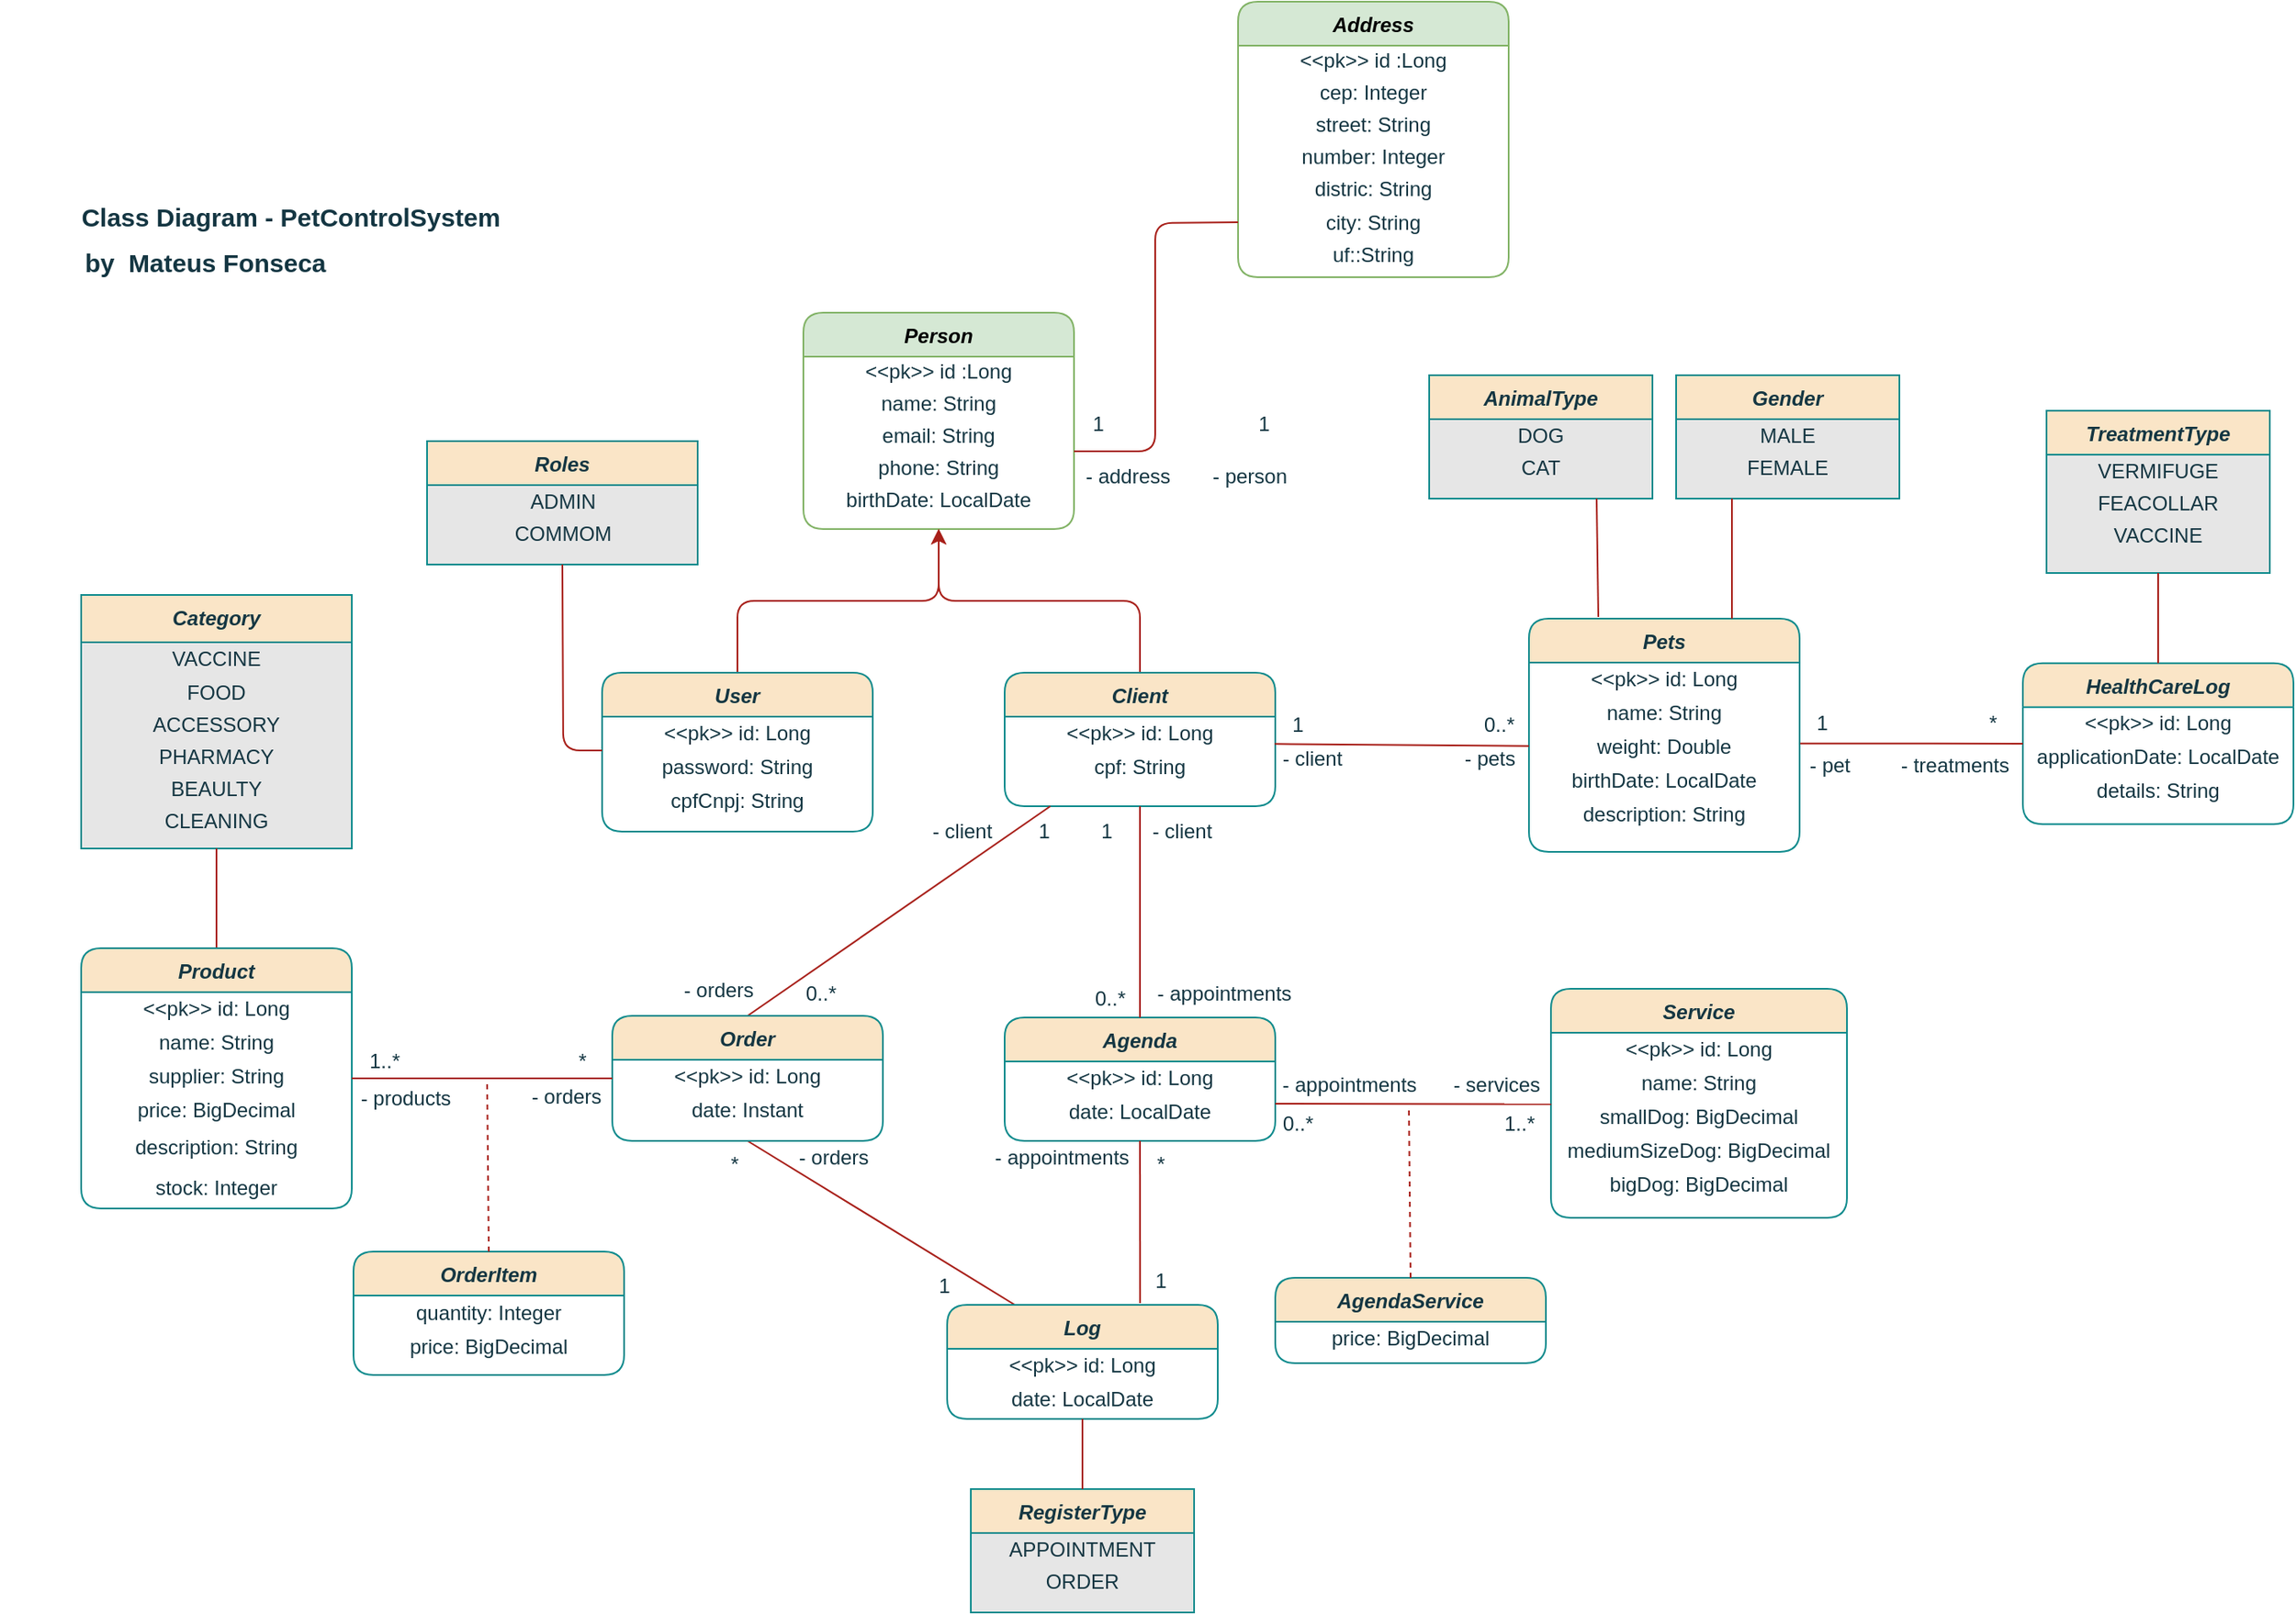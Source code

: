 <mxfile version="24.4.14" type="device">
  <diagram id="C5RBs43oDa-KdzZeNtuy" name="Page-1">
    <mxGraphModel dx="2593" dy="1331" grid="0" gridSize="10" guides="1" tooltips="1" connect="1" arrows="1" fold="1" page="0" pageScale="1" pageWidth="827" pageHeight="1169" background="none" math="0" shadow="0">
      <root>
        <mxCell id="WIyWlLk6GJQsqaUBKTNV-0" />
        <mxCell id="WIyWlLk6GJQsqaUBKTNV-1" parent="WIyWlLk6GJQsqaUBKTNV-0" />
        <mxCell id="X6aHceMRcVpdjTT9wPh7-7" value="Agenda" style="swimlane;fontStyle=3;align=center;verticalAlign=top;childLayout=stackLayout;horizontal=1;startSize=26;horizontalStack=0;resizeParent=1;resizeLast=0;collapsible=1;marginBottom=0;rounded=1;shadow=0;strokeWidth=1;labelBackgroundColor=none;fillColor=#FAE5C7;strokeColor=#0F8B8D;fontColor=#143642;" parent="WIyWlLk6GJQsqaUBKTNV-1" vertex="1">
          <mxGeometry x="101" y="363" width="160" height="73" as="geometry">
            <mxRectangle x="230" y="140" width="160" height="26" as="alternateBounds" />
          </mxGeometry>
        </mxCell>
        <mxCell id="wbWh36v0nCZpc6Vmj600-40" value="&amp;lt;&amp;lt;pk&amp;gt;&amp;gt; id: Long" style="text;html=1;align=center;verticalAlign=middle;whiteSpace=wrap;rounded=1;labelBackgroundColor=none;fontColor=#143642;" parent="X6aHceMRcVpdjTT9wPh7-7" vertex="1">
          <mxGeometry y="26" width="160" height="20" as="geometry" />
        </mxCell>
        <mxCell id="wbWh36v0nCZpc6Vmj600-41" value="date: LocalDate" style="text;html=1;align=center;verticalAlign=middle;whiteSpace=wrap;rounded=1;labelBackgroundColor=none;fontColor=#143642;" parent="X6aHceMRcVpdjTT9wPh7-7" vertex="1">
          <mxGeometry y="46" width="160" height="20" as="geometry" />
        </mxCell>
        <mxCell id="X6aHceMRcVpdjTT9wPh7-13" value="Pets" style="swimlane;fontStyle=3;align=center;verticalAlign=top;childLayout=stackLayout;horizontal=1;startSize=26;horizontalStack=0;resizeParent=1;resizeLast=0;collapsible=1;marginBottom=0;rounded=1;shadow=0;strokeWidth=1;labelBackgroundColor=none;fillColor=#FAE5C7;strokeColor=#0F8B8D;fontColor=#143642;" parent="WIyWlLk6GJQsqaUBKTNV-1" vertex="1">
          <mxGeometry x="411" y="127" width="160" height="138" as="geometry">
            <mxRectangle x="230" y="140" width="160" height="26" as="alternateBounds" />
          </mxGeometry>
        </mxCell>
        <mxCell id="wbWh36v0nCZpc6Vmj600-48" value="&amp;lt;&amp;lt;pk&amp;gt;&amp;gt; id: Long" style="text;html=1;align=center;verticalAlign=middle;whiteSpace=wrap;rounded=1;labelBackgroundColor=none;fontColor=#143642;" parent="X6aHceMRcVpdjTT9wPh7-13" vertex="1">
          <mxGeometry y="26" width="160" height="20" as="geometry" />
        </mxCell>
        <mxCell id="wbWh36v0nCZpc6Vmj600-55" value="name: String" style="text;html=1;align=center;verticalAlign=middle;whiteSpace=wrap;rounded=1;labelBackgroundColor=none;fontColor=#143642;" parent="X6aHceMRcVpdjTT9wPh7-13" vertex="1">
          <mxGeometry y="46" width="160" height="20" as="geometry" />
        </mxCell>
        <mxCell id="wbWh36v0nCZpc6Vmj600-56" value="weight: Double" style="text;html=1;align=center;verticalAlign=middle;whiteSpace=wrap;rounded=1;labelBackgroundColor=none;fontColor=#143642;" parent="X6aHceMRcVpdjTT9wPh7-13" vertex="1">
          <mxGeometry y="66" width="160" height="20" as="geometry" />
        </mxCell>
        <mxCell id="wbWh36v0nCZpc6Vmj600-57" value="birthDate: LocalDate" style="text;html=1;align=center;verticalAlign=middle;whiteSpace=wrap;rounded=1;labelBackgroundColor=none;fontColor=#143642;" parent="X6aHceMRcVpdjTT9wPh7-13" vertex="1">
          <mxGeometry y="86" width="160" height="20" as="geometry" />
        </mxCell>
        <mxCell id="wbWh36v0nCZpc6Vmj600-63" value="description: String" style="text;html=1;align=center;verticalAlign=middle;whiteSpace=wrap;rounded=1;labelBackgroundColor=none;fontColor=#143642;" parent="X6aHceMRcVpdjTT9wPh7-13" vertex="1">
          <mxGeometry y="106" width="160" height="20" as="geometry" />
        </mxCell>
        <mxCell id="zkfFHV4jXpPFQw0GAbJ--0" value="Person" style="swimlane;fontStyle=3;align=center;verticalAlign=top;childLayout=stackLayout;horizontal=1;startSize=26;horizontalStack=0;resizeParent=1;resizeLast=0;collapsible=1;marginBottom=0;rounded=1;shadow=0;strokeWidth=1;labelBackgroundColor=none;fillColor=#d5e8d4;strokeColor=#82b366;" parent="WIyWlLk6GJQsqaUBKTNV-1" vertex="1">
          <mxGeometry x="-18" y="-54" width="160" height="128" as="geometry">
            <mxRectangle x="230" y="140" width="160" height="26" as="alternateBounds" />
          </mxGeometry>
        </mxCell>
        <mxCell id="wbWh36v0nCZpc6Vmj600-1" value="&amp;lt;&amp;lt;pk&amp;gt;&amp;gt; id :Long" style="text;html=1;align=center;verticalAlign=middle;whiteSpace=wrap;rounded=1;labelBackgroundColor=none;fontColor=#143642;" parent="zkfFHV4jXpPFQw0GAbJ--0" vertex="1">
          <mxGeometry y="26" width="160" height="18" as="geometry" />
        </mxCell>
        <mxCell id="wbWh36v0nCZpc6Vmj600-3" value="name: String" style="text;html=1;align=center;verticalAlign=middle;whiteSpace=wrap;rounded=1;labelBackgroundColor=none;fontColor=#143642;" parent="zkfFHV4jXpPFQw0GAbJ--0" vertex="1">
          <mxGeometry y="44" width="160" height="20" as="geometry" />
        </mxCell>
        <mxCell id="wbWh36v0nCZpc6Vmj600-4" value="email: String" style="text;html=1;align=center;verticalAlign=middle;whiteSpace=wrap;rounded=1;labelBackgroundColor=none;fontColor=#143642;" parent="zkfFHV4jXpPFQw0GAbJ--0" vertex="1">
          <mxGeometry y="64" width="160" height="18" as="geometry" />
        </mxCell>
        <mxCell id="wbWh36v0nCZpc6Vmj600-6" value="phone: String" style="text;html=1;align=center;verticalAlign=middle;whiteSpace=wrap;rounded=1;labelBackgroundColor=none;fontColor=#143642;" parent="zkfFHV4jXpPFQw0GAbJ--0" vertex="1">
          <mxGeometry y="82" width="160" height="19" as="geometry" />
        </mxCell>
        <mxCell id="wbWh36v0nCZpc6Vmj600-14" value="birthDate: LocalDate" style="text;html=1;align=center;verticalAlign=middle;whiteSpace=wrap;rounded=1;labelBackgroundColor=none;fontColor=#143642;" parent="zkfFHV4jXpPFQw0GAbJ--0" vertex="1">
          <mxGeometry y="101" width="160" height="20" as="geometry" />
        </mxCell>
        <mxCell id="X6aHceMRcVpdjTT9wPh7-154" style="edgeStyle=orthogonalEdgeStyle;rounded=1;orthogonalLoop=1;jettySize=auto;html=1;entryX=0.5;entryY=1;entryDx=0;entryDy=0;labelBackgroundColor=none;fontColor=default;strokeColor=#A8201A;" parent="WIyWlLk6GJQsqaUBKTNV-1" source="X6aHceMRcVpdjTT9wPh7-1" target="zkfFHV4jXpPFQw0GAbJ--0" edge="1">
          <mxGeometry relative="1" as="geometry" />
        </mxCell>
        <mxCell id="X6aHceMRcVpdjTT9wPh7-1" value="User" style="swimlane;fontStyle=3;align=center;verticalAlign=top;childLayout=stackLayout;horizontal=1;startSize=26;horizontalStack=0;resizeParent=1;resizeLast=0;collapsible=1;marginBottom=0;rounded=1;shadow=0;strokeWidth=1;labelBackgroundColor=none;fillColor=#FAE5C7;strokeColor=#0F8B8D;fontColor=#143642;" parent="WIyWlLk6GJQsqaUBKTNV-1" vertex="1">
          <mxGeometry x="-137" y="159" width="160" height="94" as="geometry">
            <mxRectangle x="230" y="140" width="160" height="26" as="alternateBounds" />
          </mxGeometry>
        </mxCell>
        <mxCell id="wbWh36v0nCZpc6Vmj600-16" value="&amp;lt;&amp;lt;pk&amp;gt;&amp;gt; id: Long" style="text;html=1;align=center;verticalAlign=middle;whiteSpace=wrap;rounded=1;labelBackgroundColor=none;fontColor=#143642;" parent="X6aHceMRcVpdjTT9wPh7-1" vertex="1">
          <mxGeometry y="26" width="160" height="20" as="geometry" />
        </mxCell>
        <mxCell id="wbWh36v0nCZpc6Vmj600-20" value="password: String" style="text;html=1;align=center;verticalAlign=middle;whiteSpace=wrap;rounded=1;labelBackgroundColor=none;fontColor=#143642;" parent="X6aHceMRcVpdjTT9wPh7-1" vertex="1">
          <mxGeometry y="46" width="160" height="20" as="geometry" />
        </mxCell>
        <mxCell id="wbWh36v0nCZpc6Vmj600-22" value="cpfCnpj: String" style="text;html=1;align=center;verticalAlign=middle;whiteSpace=wrap;rounded=1;labelBackgroundColor=none;fontColor=#143642;" parent="X6aHceMRcVpdjTT9wPh7-1" vertex="1">
          <mxGeometry y="66" width="160" height="20" as="geometry" />
        </mxCell>
        <mxCell id="X6aHceMRcVpdjTT9wPh7-153" style="edgeStyle=orthogonalEdgeStyle;rounded=1;orthogonalLoop=1;jettySize=auto;html=1;entryX=0.5;entryY=1;entryDx=0;entryDy=0;labelBackgroundColor=none;fontColor=default;strokeColor=#A8201A;" parent="WIyWlLk6GJQsqaUBKTNV-1" source="X6aHceMRcVpdjTT9wPh7-3" target="zkfFHV4jXpPFQw0GAbJ--0" edge="1">
          <mxGeometry relative="1" as="geometry" />
        </mxCell>
        <mxCell id="X6aHceMRcVpdjTT9wPh7-3" value="Client" style="swimlane;fontStyle=3;align=center;verticalAlign=top;childLayout=stackLayout;horizontal=1;startSize=26;horizontalStack=0;resizeParent=1;resizeLast=0;collapsible=1;marginBottom=0;rounded=1;shadow=0;strokeWidth=1;labelBackgroundColor=none;fillColor=#FAE5C7;strokeColor=#0F8B8D;fontColor=#143642;" parent="WIyWlLk6GJQsqaUBKTNV-1" vertex="1">
          <mxGeometry x="101" y="159" width="160" height="79" as="geometry">
            <mxRectangle x="230" y="140" width="160" height="26" as="alternateBounds" />
          </mxGeometry>
        </mxCell>
        <mxCell id="wbWh36v0nCZpc6Vmj600-21" value="&amp;lt;&amp;lt;pk&amp;gt;&amp;gt; id: Long" style="text;html=1;align=center;verticalAlign=middle;whiteSpace=wrap;rounded=1;labelBackgroundColor=none;fontColor=#143642;" parent="X6aHceMRcVpdjTT9wPh7-3" vertex="1">
          <mxGeometry y="26" width="160" height="20" as="geometry" />
        </mxCell>
        <mxCell id="wbWh36v0nCZpc6Vmj600-23" value="cpf: String" style="text;html=1;align=center;verticalAlign=middle;whiteSpace=wrap;rounded=1;labelBackgroundColor=none;fontColor=#143642;" parent="X6aHceMRcVpdjTT9wPh7-3" vertex="1">
          <mxGeometry y="46" width="160" height="20" as="geometry" />
        </mxCell>
        <mxCell id="X6aHceMRcVpdjTT9wPh7-26" value="Service" style="swimlane;fontStyle=3;align=center;verticalAlign=top;childLayout=stackLayout;horizontal=1;startSize=26;horizontalStack=0;resizeParent=1;resizeLast=0;collapsible=1;marginBottom=0;rounded=1;shadow=0;strokeWidth=1;labelBackgroundColor=none;fillColor=#FAE5C7;strokeColor=#0F8B8D;fontColor=#143642;" parent="WIyWlLk6GJQsqaUBKTNV-1" vertex="1">
          <mxGeometry x="424" y="346" width="175" height="135.5" as="geometry">
            <mxRectangle x="230" y="140" width="160" height="26" as="alternateBounds" />
          </mxGeometry>
        </mxCell>
        <mxCell id="wbWh36v0nCZpc6Vmj600-42" value="&amp;lt;&amp;lt;pk&amp;gt;&amp;gt; id: Long" style="text;html=1;align=center;verticalAlign=middle;whiteSpace=wrap;rounded=1;labelBackgroundColor=none;fontColor=#143642;" parent="X6aHceMRcVpdjTT9wPh7-26" vertex="1">
          <mxGeometry y="26" width="175" height="20" as="geometry" />
        </mxCell>
        <mxCell id="wbWh36v0nCZpc6Vmj600-43" value="name: String" style="text;html=1;align=center;verticalAlign=middle;whiteSpace=wrap;rounded=1;labelBackgroundColor=none;fontColor=#143642;" parent="X6aHceMRcVpdjTT9wPh7-26" vertex="1">
          <mxGeometry y="46" width="175" height="20" as="geometry" />
        </mxCell>
        <mxCell id="wbWh36v0nCZpc6Vmj600-44" value="smallDog: BigDecimal" style="text;html=1;align=center;verticalAlign=middle;whiteSpace=wrap;rounded=1;labelBackgroundColor=none;fontColor=#143642;" parent="X6aHceMRcVpdjTT9wPh7-26" vertex="1">
          <mxGeometry y="66" width="175" height="20" as="geometry" />
        </mxCell>
        <mxCell id="wbWh36v0nCZpc6Vmj600-45" value="mediumSizeDog: BigDecimal" style="text;html=1;align=center;verticalAlign=middle;whiteSpace=wrap;rounded=1;labelBackgroundColor=none;fontColor=#143642;" parent="X6aHceMRcVpdjTT9wPh7-26" vertex="1">
          <mxGeometry y="86" width="175" height="20" as="geometry" />
        </mxCell>
        <mxCell id="wbWh36v0nCZpc6Vmj600-46" value="bigDog: BigDecimal" style="text;html=1;align=center;verticalAlign=middle;whiteSpace=wrap;rounded=1;labelBackgroundColor=none;fontColor=#143642;" parent="X6aHceMRcVpdjTT9wPh7-26" vertex="1">
          <mxGeometry y="106" width="175" height="20" as="geometry" />
        </mxCell>
        <mxCell id="X6aHceMRcVpdjTT9wPh7-28" value="" style="endArrow=none;html=1;rounded=1;exitX=1;exitY=0.25;exitDx=0;exitDy=0;labelBackgroundColor=none;fontColor=default;strokeColor=#A8201A;entryX=0.001;entryY=0.112;entryDx=0;entryDy=0;entryPerimeter=0;" parent="WIyWlLk6GJQsqaUBKTNV-1" source="wbWh36v0nCZpc6Vmj600-41" target="wbWh36v0nCZpc6Vmj600-44" edge="1">
          <mxGeometry width="50" height="50" relative="1" as="geometry">
            <mxPoint x="282" y="466" as="sourcePoint" />
            <mxPoint x="431" y="426" as="targetPoint" />
          </mxGeometry>
        </mxCell>
        <mxCell id="X6aHceMRcVpdjTT9wPh7-44" value="" style="endArrow=none;html=1;rounded=1;entryX=0.5;entryY=1;entryDx=0;entryDy=0;exitX=0.25;exitY=0;exitDx=0;exitDy=0;labelBackgroundColor=none;fontColor=default;strokeColor=#A8201A;" parent="WIyWlLk6GJQsqaUBKTNV-1" source="WaDthbBKja6x3SG7VzEH-55" target="X6aHceMRcVpdjTT9wPh7-32" edge="1">
          <mxGeometry width="50" height="50" relative="1" as="geometry">
            <mxPoint x="54" y="522.5" as="sourcePoint" />
            <mxPoint x="307" y="497.98" as="targetPoint" />
          </mxGeometry>
        </mxCell>
        <mxCell id="X6aHceMRcVpdjTT9wPh7-47" value="" style="endArrow=none;html=1;rounded=1;entryX=0.5;entryY=0;entryDx=0;entryDy=0;labelBackgroundColor=none;fontColor=default;strokeColor=#A8201A;" parent="WIyWlLk6GJQsqaUBKTNV-1" target="X6aHceMRcVpdjTT9wPh7-32" edge="1">
          <mxGeometry width="50" height="50" relative="1" as="geometry">
            <mxPoint x="128" y="238" as="sourcePoint" />
            <mxPoint x="-32" y="349" as="targetPoint" />
          </mxGeometry>
        </mxCell>
        <mxCell id="X6aHceMRcVpdjTT9wPh7-59" value="Category" style="swimlane;fontStyle=3;align=center;verticalAlign=top;childLayout=stackLayout;horizontal=1;startSize=28;horizontalStack=0;resizeParent=1;resizeLast=0;collapsible=1;marginBottom=0;rounded=0;shadow=0;strokeWidth=1;swimlaneFillColor=#E6E6E6;labelBackgroundColor=none;fillColor=#FAE5C7;strokeColor=#0F8B8D;fontColor=#143642;" parent="WIyWlLk6GJQsqaUBKTNV-1" vertex="1">
          <mxGeometry x="-445" y="113" width="160" height="150" as="geometry">
            <mxRectangle x="-402" y="118" width="160" height="26" as="alternateBounds" />
          </mxGeometry>
        </mxCell>
        <mxCell id="X6aHceMRcVpdjTT9wPh7-65" value="VACCINE" style="text;html=1;align=center;verticalAlign=middle;whiteSpace=wrap;rounded=1;labelBackgroundColor=none;fontColor=#143642;" parent="X6aHceMRcVpdjTT9wPh7-59" vertex="1">
          <mxGeometry y="28" width="160" height="20" as="geometry" />
        </mxCell>
        <mxCell id="X6aHceMRcVpdjTT9wPh7-66" value="FOOD" style="text;html=1;align=center;verticalAlign=middle;whiteSpace=wrap;rounded=1;labelBackgroundColor=none;fontColor=#143642;" parent="X6aHceMRcVpdjTT9wPh7-59" vertex="1">
          <mxGeometry y="48" width="160" height="19" as="geometry" />
        </mxCell>
        <mxCell id="X6aHceMRcVpdjTT9wPh7-67" value="ACCESSORY" style="text;html=1;align=center;verticalAlign=middle;whiteSpace=wrap;rounded=1;labelBackgroundColor=none;fontColor=#143642;" parent="X6aHceMRcVpdjTT9wPh7-59" vertex="1">
          <mxGeometry y="67" width="160" height="19" as="geometry" />
        </mxCell>
        <mxCell id="X6aHceMRcVpdjTT9wPh7-68" value="PHARMACY" style="text;html=1;align=center;verticalAlign=middle;whiteSpace=wrap;rounded=1;labelBackgroundColor=none;fontColor=#143642;" parent="X6aHceMRcVpdjTT9wPh7-59" vertex="1">
          <mxGeometry y="86" width="160" height="19" as="geometry" />
        </mxCell>
        <mxCell id="X6aHceMRcVpdjTT9wPh7-70" value="BEAULTY" style="text;html=1;align=center;verticalAlign=middle;whiteSpace=wrap;rounded=1;labelBackgroundColor=none;fontColor=#143642;" parent="X6aHceMRcVpdjTT9wPh7-59" vertex="1">
          <mxGeometry y="105" width="160" height="19" as="geometry" />
        </mxCell>
        <mxCell id="X6aHceMRcVpdjTT9wPh7-71" value="CLEANING" style="text;html=1;align=center;verticalAlign=middle;whiteSpace=wrap;rounded=1;labelBackgroundColor=none;fontColor=#143642;" parent="X6aHceMRcVpdjTT9wPh7-59" vertex="1">
          <mxGeometry y="124" width="160" height="19" as="geometry" />
        </mxCell>
        <mxCell id="X6aHceMRcVpdjTT9wPh7-73" value="" style="endArrow=none;html=1;rounded=1;entryX=0.5;entryY=0;entryDx=0;entryDy=0;exitX=0.5;exitY=1;exitDx=0;exitDy=0;labelBackgroundColor=none;fontColor=default;strokeColor=#A8201A;" parent="WIyWlLk6GJQsqaUBKTNV-1" source="X6aHceMRcVpdjTT9wPh7-59" target="X6aHceMRcVpdjTT9wPh7-30" edge="1">
          <mxGeometry width="50" height="50" relative="1" as="geometry">
            <mxPoint x="186" y="237" as="sourcePoint" />
            <mxPoint x="2" y="345" as="targetPoint" />
          </mxGeometry>
        </mxCell>
        <mxCell id="X6aHceMRcVpdjTT9wPh7-30" value="Product" style="swimlane;fontStyle=3;align=center;verticalAlign=top;childLayout=stackLayout;horizontal=1;startSize=26;horizontalStack=0;resizeParent=1;resizeLast=0;collapsible=1;marginBottom=0;rounded=1;shadow=0;strokeWidth=1;labelBackgroundColor=none;fillColor=#FAE5C7;strokeColor=#0F8B8D;fontColor=#143642;" parent="WIyWlLk6GJQsqaUBKTNV-1" vertex="1">
          <mxGeometry x="-445" y="322" width="160" height="154" as="geometry">
            <mxRectangle x="230" y="140" width="160" height="26" as="alternateBounds" />
          </mxGeometry>
        </mxCell>
        <mxCell id="wbWh36v0nCZpc6Vmj600-24" value="&amp;lt;&amp;lt;pk&amp;gt;&amp;gt; id: Long" style="text;html=1;align=center;verticalAlign=middle;whiteSpace=wrap;rounded=1;labelBackgroundColor=none;fontColor=#143642;" parent="X6aHceMRcVpdjTT9wPh7-30" vertex="1">
          <mxGeometry y="26" width="160" height="20" as="geometry" />
        </mxCell>
        <mxCell id="wbWh36v0nCZpc6Vmj600-25" value="&lt;div align=&quot;center&quot;&gt;name: String&lt;br&gt;&lt;/div&gt;" style="text;html=1;align=center;verticalAlign=middle;whiteSpace=wrap;rounded=1;labelBackgroundColor=none;fontColor=#143642;" parent="X6aHceMRcVpdjTT9wPh7-30" vertex="1">
          <mxGeometry y="46" width="160" height="20" as="geometry" />
        </mxCell>
        <mxCell id="wbWh36v0nCZpc6Vmj600-30" value="supplier: String" style="text;html=1;align=center;verticalAlign=middle;whiteSpace=wrap;rounded=1;labelBackgroundColor=none;fontColor=#143642;" parent="X6aHceMRcVpdjTT9wPh7-30" vertex="1">
          <mxGeometry y="66" width="160" height="20" as="geometry" />
        </mxCell>
        <mxCell id="wbWh36v0nCZpc6Vmj600-32" value="price: BigDecimal" style="text;html=1;align=center;verticalAlign=middle;whiteSpace=wrap;rounded=1;labelBackgroundColor=none;fontColor=#143642;" parent="X6aHceMRcVpdjTT9wPh7-30" vertex="1">
          <mxGeometry y="86" width="160" height="20" as="geometry" />
        </mxCell>
        <mxCell id="wbWh36v0nCZpc6Vmj600-33" value="description: String" style="text;html=1;align=center;verticalAlign=middle;whiteSpace=wrap;rounded=1;labelBackgroundColor=none;fontColor=#143642;" parent="X6aHceMRcVpdjTT9wPh7-30" vertex="1">
          <mxGeometry y="106" width="160" height="24" as="geometry" />
        </mxCell>
        <mxCell id="wbWh36v0nCZpc6Vmj600-64" value="stock: Integer" style="text;html=1;align=center;verticalAlign=middle;whiteSpace=wrap;rounded=1;labelBackgroundColor=none;fontColor=#143642;" parent="X6aHceMRcVpdjTT9wPh7-30" vertex="1">
          <mxGeometry y="130" width="160" height="24" as="geometry" />
        </mxCell>
        <mxCell id="X6aHceMRcVpdjTT9wPh7-32" value="Order" style="swimlane;fontStyle=3;align=center;verticalAlign=top;childLayout=stackLayout;horizontal=1;startSize=26;horizontalStack=0;resizeParent=1;resizeLast=0;collapsible=1;marginBottom=0;rounded=1;shadow=0;strokeWidth=1;labelBackgroundColor=none;fillColor=#FAE5C7;strokeColor=#0F8B8D;fontColor=#143642;" parent="WIyWlLk6GJQsqaUBKTNV-1" vertex="1">
          <mxGeometry x="-131" y="362" width="160" height="74" as="geometry">
            <mxRectangle x="230" y="140" width="160" height="26" as="alternateBounds" />
          </mxGeometry>
        </mxCell>
        <mxCell id="wbWh36v0nCZpc6Vmj600-36" value="&amp;lt;&amp;lt;pk&amp;gt;&amp;gt; id: Long" style="text;html=1;align=center;verticalAlign=middle;whiteSpace=wrap;rounded=1;labelBackgroundColor=none;fontColor=#143642;" parent="X6aHceMRcVpdjTT9wPh7-32" vertex="1">
          <mxGeometry y="26" width="160" height="20" as="geometry" />
        </mxCell>
        <mxCell id="wbWh36v0nCZpc6Vmj600-39" value="date: Instant" style="text;html=1;align=center;verticalAlign=middle;whiteSpace=wrap;rounded=1;labelBackgroundColor=none;fontColor=#143642;" parent="X6aHceMRcVpdjTT9wPh7-32" vertex="1">
          <mxGeometry y="46" width="160" height="20" as="geometry" />
        </mxCell>
        <mxCell id="X6aHceMRcVpdjTT9wPh7-34" value="OrderItem" style="swimlane;fontStyle=3;align=center;verticalAlign=top;childLayout=stackLayout;horizontal=1;startSize=26;horizontalStack=0;resizeParent=1;resizeLast=0;collapsible=1;marginBottom=0;rounded=1;shadow=0;strokeWidth=1;labelBackgroundColor=none;fillColor=#FAE5C7;strokeColor=#0F8B8D;fontColor=#143642;" parent="WIyWlLk6GJQsqaUBKTNV-1" vertex="1">
          <mxGeometry x="-284" y="501.5" width="160" height="73" as="geometry">
            <mxRectangle x="230" y="140" width="160" height="26" as="alternateBounds" />
          </mxGeometry>
        </mxCell>
        <mxCell id="wbWh36v0nCZpc6Vmj600-37" value="quantity: Integer" style="text;html=1;align=center;verticalAlign=middle;whiteSpace=wrap;rounded=1;labelBackgroundColor=none;fontColor=#143642;" parent="X6aHceMRcVpdjTT9wPh7-34" vertex="1">
          <mxGeometry y="26" width="160" height="20" as="geometry" />
        </mxCell>
        <mxCell id="wbWh36v0nCZpc6Vmj600-38" value="price: BigDecimal" style="text;html=1;align=center;verticalAlign=middle;whiteSpace=wrap;rounded=1;labelBackgroundColor=none;fontColor=#143642;" parent="X6aHceMRcVpdjTT9wPh7-34" vertex="1">
          <mxGeometry y="46" width="160" height="20" as="geometry" />
        </mxCell>
        <mxCell id="X6aHceMRcVpdjTT9wPh7-36" value="" style="endArrow=none;html=1;rounded=1;entryX=0;entryY=0.5;entryDx=0;entryDy=0;exitX=1;exitY=0.5;exitDx=0;exitDy=0;labelBackgroundColor=none;fontColor=default;strokeColor=#A8201A;" parent="WIyWlLk6GJQsqaUBKTNV-1" source="X6aHceMRcVpdjTT9wPh7-30" target="X6aHceMRcVpdjTT9wPh7-32" edge="1">
          <mxGeometry width="50" height="50" relative="1" as="geometry">
            <mxPoint x="-607" y="382" as="sourcePoint" />
            <mxPoint x="-607" y="448" as="targetPoint" />
          </mxGeometry>
        </mxCell>
        <mxCell id="X6aHceMRcVpdjTT9wPh7-37" value="" style="endArrow=none;dashed=1;html=1;rounded=1;exitX=0.5;exitY=0;exitDx=0;exitDy=0;labelBackgroundColor=none;fontColor=default;strokeColor=#A8201A;" parent="WIyWlLk6GJQsqaUBKTNV-1" source="X6aHceMRcVpdjTT9wPh7-34" edge="1">
          <mxGeometry width="50" height="50" relative="1" as="geometry">
            <mxPoint x="-205.758" y="482" as="sourcePoint" />
            <mxPoint x="-205" y="399" as="targetPoint" />
          </mxGeometry>
        </mxCell>
        <mxCell id="X6aHceMRcVpdjTT9wPh7-125" value="Roles" style="swimlane;fontStyle=3;align=center;verticalAlign=top;childLayout=stackLayout;horizontal=1;startSize=26;horizontalStack=0;resizeParent=1;resizeLast=0;collapsible=1;marginBottom=0;rounded=0;shadow=0;strokeWidth=1;swimlaneFillColor=#E6E6E6;labelBackgroundColor=none;fillColor=#FAE5C7;strokeColor=#0F8B8D;fontColor=#143642;" parent="WIyWlLk6GJQsqaUBKTNV-1" vertex="1">
          <mxGeometry x="-240.5" y="22" width="160" height="73" as="geometry">
            <mxRectangle x="230" y="140" width="160" height="26" as="alternateBounds" />
          </mxGeometry>
        </mxCell>
        <mxCell id="X6aHceMRcVpdjTT9wPh7-101" value="ADMIN" style="text;html=1;align=center;verticalAlign=middle;whiteSpace=wrap;rounded=1;labelBackgroundColor=none;fontColor=#143642;" parent="X6aHceMRcVpdjTT9wPh7-125" vertex="1">
          <mxGeometry y="26" width="160" height="19" as="geometry" />
        </mxCell>
        <mxCell id="X6aHceMRcVpdjTT9wPh7-132" value="COMMOM" style="text;html=1;align=center;verticalAlign=middle;whiteSpace=wrap;rounded=1;labelBackgroundColor=none;fontColor=#143642;" parent="X6aHceMRcVpdjTT9wPh7-125" vertex="1">
          <mxGeometry y="45" width="160" height="19" as="geometry" />
        </mxCell>
        <mxCell id="X6aHceMRcVpdjTT9wPh7-133" value="" style="endArrow=none;html=1;rounded=1;exitX=0;exitY=0;exitDx=0;exitDy=0;entryX=0.5;entryY=1;entryDx=0;entryDy=0;labelBackgroundColor=none;fontColor=default;strokeColor=#A8201A;" parent="WIyWlLk6GJQsqaUBKTNV-1" target="X6aHceMRcVpdjTT9wPh7-125" edge="1" source="wbWh36v0nCZpc6Vmj600-20">
          <mxGeometry width="50" height="50" relative="1" as="geometry">
            <mxPoint x="-108.4" y="159.752" as="sourcePoint" />
            <mxPoint x="-117" y="116" as="targetPoint" />
            <Array as="points">
              <mxPoint x="-160" y="205" />
            </Array>
          </mxGeometry>
        </mxCell>
        <mxCell id="X6aHceMRcVpdjTT9wPh7-144" value="" style="endArrow=none;html=1;rounded=1;labelBackgroundColor=none;fontColor=default;strokeColor=#A8201A;entryX=0.998;entryY=0.807;entryDx=0;entryDy=0;entryPerimeter=0;" parent="WIyWlLk6GJQsqaUBKTNV-1" source="wbWh36v0nCZpc6Vmj600-56" target="wbWh36v0nCZpc6Vmj600-21" edge="1">
          <mxGeometry width="50" height="50" relative="1" as="geometry">
            <mxPoint x="343" y="218" as="sourcePoint" />
            <mxPoint x="-52" y="64" as="targetPoint" />
          </mxGeometry>
        </mxCell>
        <mxCell id="wbWh36v0nCZpc6Vmj600-50" value="AnimalType" style="swimlane;fontStyle=3;align=center;verticalAlign=top;childLayout=stackLayout;horizontal=1;startSize=26;horizontalStack=0;resizeParent=1;resizeLast=0;collapsible=1;marginBottom=0;rounded=0;shadow=0;strokeWidth=1;swimlaneFillColor=#E6E6E6;labelBackgroundColor=none;fillColor=#FAE5C7;strokeColor=#0F8B8D;fontColor=#143642;" parent="WIyWlLk6GJQsqaUBKTNV-1" vertex="1">
          <mxGeometry x="352" y="-17" width="132" height="73" as="geometry">
            <mxRectangle x="230" y="140" width="160" height="26" as="alternateBounds" />
          </mxGeometry>
        </mxCell>
        <mxCell id="wbWh36v0nCZpc6Vmj600-51" value="DOG" style="text;html=1;align=center;verticalAlign=middle;whiteSpace=wrap;rounded=1;labelBackgroundColor=none;fontColor=#143642;" parent="wbWh36v0nCZpc6Vmj600-50" vertex="1">
          <mxGeometry y="26" width="132" height="19" as="geometry" />
        </mxCell>
        <mxCell id="wbWh36v0nCZpc6Vmj600-52" value="CAT" style="text;html=1;align=center;verticalAlign=middle;whiteSpace=wrap;rounded=1;labelBackgroundColor=none;fontColor=#143642;" parent="wbWh36v0nCZpc6Vmj600-50" vertex="1">
          <mxGeometry y="45" width="132" height="19" as="geometry" />
        </mxCell>
        <mxCell id="wbWh36v0nCZpc6Vmj600-54" value="" style="endArrow=none;html=1;rounded=1;labelBackgroundColor=none;fontColor=default;strokeColor=#A8201A;exitX=0.75;exitY=1;exitDx=0;exitDy=0;" parent="WIyWlLk6GJQsqaUBKTNV-1" source="wbWh36v0nCZpc6Vmj600-50" edge="1">
          <mxGeometry width="50" height="50" relative="1" as="geometry">
            <mxPoint x="409" y="20" as="sourcePoint" />
            <mxPoint x="452" y="126" as="targetPoint" />
          </mxGeometry>
        </mxCell>
        <mxCell id="wbWh36v0nCZpc6Vmj600-58" value="Gender" style="swimlane;fontStyle=3;align=center;verticalAlign=top;childLayout=stackLayout;horizontal=1;startSize=26;horizontalStack=0;resizeParent=1;resizeLast=0;collapsible=1;marginBottom=0;rounded=0;shadow=0;strokeWidth=1;swimlaneFillColor=#E6E6E6;labelBackgroundColor=none;fillColor=#FAE5C7;strokeColor=#0F8B8D;fontColor=#143642;" parent="WIyWlLk6GJQsqaUBKTNV-1" vertex="1">
          <mxGeometry x="498" y="-17" width="132" height="73" as="geometry">
            <mxRectangle x="230" y="140" width="160" height="26" as="alternateBounds" />
          </mxGeometry>
        </mxCell>
        <mxCell id="wbWh36v0nCZpc6Vmj600-59" value="MALE" style="text;html=1;align=center;verticalAlign=middle;whiteSpace=wrap;rounded=1;labelBackgroundColor=none;fontColor=#143642;" parent="wbWh36v0nCZpc6Vmj600-58" vertex="1">
          <mxGeometry y="26" width="132" height="19" as="geometry" />
        </mxCell>
        <mxCell id="wbWh36v0nCZpc6Vmj600-60" value="FEMALE" style="text;html=1;align=center;verticalAlign=middle;whiteSpace=wrap;rounded=1;labelBackgroundColor=none;fontColor=#143642;" parent="wbWh36v0nCZpc6Vmj600-58" vertex="1">
          <mxGeometry y="45" width="132" height="19" as="geometry" />
        </mxCell>
        <mxCell id="wbWh36v0nCZpc6Vmj600-62" value="" style="endArrow=none;html=1;rounded=1;entryX=0.75;entryY=0;entryDx=0;entryDy=0;exitX=0.25;exitY=1;exitDx=0;exitDy=0;labelBackgroundColor=none;fontColor=default;strokeColor=#A8201A;" parent="WIyWlLk6GJQsqaUBKTNV-1" source="wbWh36v0nCZpc6Vmj600-58" target="X6aHceMRcVpdjTT9wPh7-13" edge="1">
          <mxGeometry width="50" height="50" relative="1" as="geometry">
            <mxPoint x="636" y="179" as="sourcePoint" />
            <mxPoint x="547" y="179" as="targetPoint" />
          </mxGeometry>
        </mxCell>
        <mxCell id="wbWh36v0nCZpc6Vmj600-67" value="" style="endArrow=none;html=1;rounded=1;exitX=0.5;exitY=0;exitDx=0;exitDy=0;entryX=0.5;entryY=1;entryDx=0;entryDy=0;labelBackgroundColor=none;fontColor=default;strokeColor=#A8201A;" parent="WIyWlLk6GJQsqaUBKTNV-1" source="X6aHceMRcVpdjTT9wPh7-7" target="X6aHceMRcVpdjTT9wPh7-3" edge="1">
          <mxGeometry width="50" height="50" relative="1" as="geometry">
            <mxPoint x="231" y="287" as="sourcePoint" />
            <mxPoint x="181" y="308" as="targetPoint" />
          </mxGeometry>
        </mxCell>
        <mxCell id="wbWh36v0nCZpc6Vmj600-88" value="" style="group;rounded=1;labelBackgroundColor=none;fontColor=#143642;" parent="WIyWlLk6GJQsqaUBKTNV-1" vertex="1" connectable="0">
          <mxGeometry x="-493" y="-126" width="344" height="57" as="geometry" />
        </mxCell>
        <mxCell id="wbWh36v0nCZpc6Vmj600-86" value="by&amp;nbsp; Mateus Fonseca" style="text;html=1;align=center;verticalAlign=top;whiteSpace=wrap;rounded=1;fontStyle=1;fontSize=15;labelBackgroundColor=none;fontColor=#143642;" parent="wbWh36v0nCZpc6Vmj600-88" vertex="1">
          <mxGeometry x="36" y="27" width="171" height="30" as="geometry" />
        </mxCell>
        <mxCell id="wbWh36v0nCZpc6Vmj600-87" value="Class Diagram - PetControlSystem" style="text;html=1;align=center;verticalAlign=top;whiteSpace=wrap;rounded=1;fontStyle=1;fontSize=15;labelBackgroundColor=none;fontColor=#143642;" parent="wbWh36v0nCZpc6Vmj600-88" vertex="1">
          <mxGeometry width="344" height="30" as="geometry" />
        </mxCell>
        <mxCell id="WaDthbBKja6x3SG7VzEH-0" value="*" style="text;html=1;align=center;verticalAlign=middle;whiteSpace=wrap;rounded=1;labelBackgroundColor=none;fontColor=#143642;" parent="WIyWlLk6GJQsqaUBKTNV-1" vertex="1">
          <mxGeometry x="-166" y="378" width="35" height="21" as="geometry" />
        </mxCell>
        <mxCell id="WaDthbBKja6x3SG7VzEH-1" value="1..*" style="text;html=1;align=center;verticalAlign=middle;whiteSpace=wrap;rounded=1;labelBackgroundColor=none;fontColor=#143642;" parent="WIyWlLk6GJQsqaUBKTNV-1" vertex="1">
          <mxGeometry x="-283" y="378" width="35" height="21" as="geometry" />
        </mxCell>
        <mxCell id="WaDthbBKja6x3SG7VzEH-2" value="- products" style="text;html=1;align=center;verticalAlign=middle;whiteSpace=wrap;rounded=1;labelBackgroundColor=none;fontColor=#143642;" parent="WIyWlLk6GJQsqaUBKTNV-1" vertex="1">
          <mxGeometry x="-282" y="395" width="58" height="31" as="geometry" />
        </mxCell>
        <mxCell id="WaDthbBKja6x3SG7VzEH-3" value="- orders" style="text;html=1;align=center;verticalAlign=middle;whiteSpace=wrap;rounded=1;labelBackgroundColor=none;fontColor=#143642;" parent="WIyWlLk6GJQsqaUBKTNV-1" vertex="1">
          <mxGeometry x="-187" y="394" width="58" height="31" as="geometry" />
        </mxCell>
        <mxCell id="WaDthbBKja6x3SG7VzEH-4" value="1" style="text;html=1;align=center;verticalAlign=middle;whiteSpace=wrap;rounded=1;labelBackgroundColor=none;fontColor=#143642;" parent="WIyWlLk6GJQsqaUBKTNV-1" vertex="1">
          <mxGeometry x="107" y="242" width="35" height="21" as="geometry" />
        </mxCell>
        <mxCell id="WaDthbBKja6x3SG7VzEH-5" value="0..*" style="text;html=1;align=center;verticalAlign=middle;whiteSpace=wrap;rounded=1;labelBackgroundColor=none;fontColor=#143642;" parent="WIyWlLk6GJQsqaUBKTNV-1" vertex="1">
          <mxGeometry x="-25" y="338" width="35" height="21" as="geometry" />
        </mxCell>
        <mxCell id="WaDthbBKja6x3SG7VzEH-7" value="- orders" style="text;html=1;align=center;verticalAlign=middle;whiteSpace=wrap;rounded=1;fontSize=12;labelBackgroundColor=none;fontColor=#143642;" parent="WIyWlLk6GJQsqaUBKTNV-1" vertex="1">
          <mxGeometry x="-97.5" y="331" width="58" height="31" as="geometry" />
        </mxCell>
        <mxCell id="WaDthbBKja6x3SG7VzEH-8" value="- client" style="text;html=1;align=center;verticalAlign=middle;whiteSpace=wrap;rounded=1;labelBackgroundColor=none;fontColor=#143642;" parent="WIyWlLk6GJQsqaUBKTNV-1" vertex="1">
          <mxGeometry x="47" y="237.5" width="58" height="31" as="geometry" />
        </mxCell>
        <mxCell id="WaDthbBKja6x3SG7VzEH-10" value="0..*" style="text;html=1;align=center;verticalAlign=middle;whiteSpace=wrap;rounded=1;labelBackgroundColor=none;fontColor=#143642;" parent="WIyWlLk6GJQsqaUBKTNV-1" vertex="1">
          <mxGeometry x="376" y="179.63" width="35" height="21" as="geometry" />
        </mxCell>
        <mxCell id="WaDthbBKja6x3SG7VzEH-11" value="1" style="text;html=1;align=center;verticalAlign=middle;whiteSpace=wrap;rounded=1;labelBackgroundColor=none;fontColor=#143642;" parent="WIyWlLk6GJQsqaUBKTNV-1" vertex="1">
          <mxGeometry x="257" y="184.75" width="35" height="10.75" as="geometry" />
        </mxCell>
        <mxCell id="WaDthbBKja6x3SG7VzEH-13" value="- client" style="text;html=1;align=center;verticalAlign=middle;whiteSpace=wrap;rounded=1;labelBackgroundColor=none;fontColor=#143642;" parent="WIyWlLk6GJQsqaUBKTNV-1" vertex="1">
          <mxGeometry x="254" y="204.25" width="58" height="12" as="geometry" />
        </mxCell>
        <mxCell id="WaDthbBKja6x3SG7VzEH-14" value="- pets" style="text;html=1;align=center;verticalAlign=middle;whiteSpace=wrap;rounded=1;labelBackgroundColor=none;fontColor=#143642;" parent="WIyWlLk6GJQsqaUBKTNV-1" vertex="1">
          <mxGeometry x="359" y="200.63" width="58" height="19.25" as="geometry" />
        </mxCell>
        <mxCell id="WaDthbBKja6x3SG7VzEH-48" value="- orders" style="text;html=1;align=center;verticalAlign=middle;whiteSpace=wrap;rounded=1;labelBackgroundColor=none;fontColor=#143642;" parent="WIyWlLk6GJQsqaUBKTNV-1" vertex="1">
          <mxGeometry x="-29" y="437.5" width="58" height="16" as="geometry" />
        </mxCell>
        <mxCell id="WaDthbBKja6x3SG7VzEH-49" value="- appointments " style="text;html=1;align=center;verticalAlign=middle;whiteSpace=wrap;rounded=1;labelBackgroundColor=none;fontColor=#143642;" parent="WIyWlLk6GJQsqaUBKTNV-1" vertex="1">
          <mxGeometry x="87" y="435.5" width="96" height="20" as="geometry" />
        </mxCell>
        <mxCell id="WaDthbBKja6x3SG7VzEH-53" value="*" style="text;html=1;align=center;verticalAlign=middle;whiteSpace=wrap;rounded=1;labelBackgroundColor=none;fontColor=#143642;" parent="WIyWlLk6GJQsqaUBKTNV-1" vertex="1">
          <mxGeometry x="-76" y="439" width="35" height="21" as="geometry" />
        </mxCell>
        <mxCell id="WaDthbBKja6x3SG7VzEH-55" value="Log" style="swimlane;fontStyle=3;align=center;verticalAlign=top;childLayout=stackLayout;horizontal=1;startSize=26;horizontalStack=0;resizeParent=1;resizeLast=0;collapsible=1;marginBottom=0;rounded=1;shadow=0;strokeWidth=1;labelBackgroundColor=none;fillColor=#FAE5C7;strokeColor=#0F8B8D;fontColor=#143642;" parent="WIyWlLk6GJQsqaUBKTNV-1" vertex="1">
          <mxGeometry x="67" y="533" width="160" height="67.5" as="geometry">
            <mxRectangle x="230" y="140" width="160" height="26" as="alternateBounds" />
          </mxGeometry>
        </mxCell>
        <mxCell id="WaDthbBKja6x3SG7VzEH-58" value="&amp;lt;&amp;lt;pk&amp;gt;&amp;gt; id: Long" style="text;html=1;align=center;verticalAlign=middle;whiteSpace=wrap;rounded=1;labelBackgroundColor=none;fontColor=#143642;" parent="WaDthbBKja6x3SG7VzEH-55" vertex="1">
          <mxGeometry y="26" width="160" height="20" as="geometry" />
        </mxCell>
        <mxCell id="WaDthbBKja6x3SG7VzEH-59" value="date: LocalDate" style="text;html=1;align=center;verticalAlign=middle;whiteSpace=wrap;rounded=1;labelBackgroundColor=none;fontColor=#143642;" parent="WaDthbBKja6x3SG7VzEH-55" vertex="1">
          <mxGeometry y="46" width="160" height="20" as="geometry" />
        </mxCell>
        <mxCell id="WaDthbBKja6x3SG7VzEH-57" value="1" style="text;html=1;align=center;verticalAlign=middle;whiteSpace=wrap;rounded=1;labelBackgroundColor=none;fontColor=#143642;" parent="WIyWlLk6GJQsqaUBKTNV-1" vertex="1">
          <mxGeometry x="48" y="511" width="35" height="21" as="geometry" />
        </mxCell>
        <mxCell id="WaDthbBKja6x3SG7VzEH-61" value="RegisterType" style="swimlane;fontStyle=3;align=center;verticalAlign=top;childLayout=stackLayout;horizontal=1;startSize=26;horizontalStack=0;resizeParent=1;resizeLast=0;collapsible=1;marginBottom=0;rounded=0;shadow=0;strokeWidth=1;swimlaneFillColor=#E6E6E6;labelBackgroundColor=none;fillColor=#FAE5C7;strokeColor=#0F8B8D;fontColor=#143642;" parent="WIyWlLk6GJQsqaUBKTNV-1" vertex="1">
          <mxGeometry x="81" y="642" width="132" height="73" as="geometry">
            <mxRectangle x="230" y="140" width="160" height="26" as="alternateBounds" />
          </mxGeometry>
        </mxCell>
        <mxCell id="WaDthbBKja6x3SG7VzEH-62" value="APPOINTMENT" style="text;html=1;align=center;verticalAlign=middle;whiteSpace=wrap;rounded=1;labelBackgroundColor=none;fontColor=#143642;" parent="WaDthbBKja6x3SG7VzEH-61" vertex="1">
          <mxGeometry y="26" width="132" height="19" as="geometry" />
        </mxCell>
        <mxCell id="WaDthbBKja6x3SG7VzEH-63" value="ORDER" style="text;html=1;align=center;verticalAlign=middle;whiteSpace=wrap;rounded=1;labelBackgroundColor=none;fontColor=#143642;" parent="WaDthbBKja6x3SG7VzEH-61" vertex="1">
          <mxGeometry y="45" width="132" height="19" as="geometry" />
        </mxCell>
        <mxCell id="WaDthbBKja6x3SG7VzEH-64" value="" style="endArrow=none;html=1;rounded=1;entryX=0.5;entryY=0;entryDx=0;entryDy=0;exitX=0.5;exitY=1;exitDx=0;exitDy=0;labelBackgroundColor=none;fontColor=default;strokeColor=#A8201A;" parent="WIyWlLk6GJQsqaUBKTNV-1" source="WaDthbBKja6x3SG7VzEH-55" target="WaDthbBKja6x3SG7VzEH-61" edge="1">
          <mxGeometry width="50" height="50" relative="1" as="geometry">
            <mxPoint x="93" y="551" as="sourcePoint" />
            <mxPoint x="84" y="596" as="targetPoint" />
          </mxGeometry>
        </mxCell>
        <mxCell id="WaDthbBKja6x3SG7VzEH-65" value="" style="endArrow=none;html=1;rounded=1;exitX=0.713;exitY=-0.015;exitDx=0;exitDy=0;exitPerimeter=0;labelBackgroundColor=none;fontColor=default;strokeColor=#A8201A;entryX=0.5;entryY=1;entryDx=0;entryDy=0;" parent="WIyWlLk6GJQsqaUBKTNV-1" source="WaDthbBKja6x3SG7VzEH-55" target="X6aHceMRcVpdjTT9wPh7-7" edge="1">
          <mxGeometry width="50" height="50" relative="1" as="geometry">
            <mxPoint x="142" y="504" as="sourcePoint" />
            <mxPoint x="171" y="436" as="targetPoint" />
          </mxGeometry>
        </mxCell>
        <mxCell id="WaDthbBKja6x3SG7VzEH-66" value="1" style="text;html=1;align=center;verticalAlign=middle;whiteSpace=wrap;rounded=1;labelBackgroundColor=none;fontColor=#143642;" parent="WIyWlLk6GJQsqaUBKTNV-1" vertex="1">
          <mxGeometry x="176" y="508" width="35" height="21" as="geometry" />
        </mxCell>
        <mxCell id="WaDthbBKja6x3SG7VzEH-68" value="*" style="text;html=1;align=center;verticalAlign=middle;whiteSpace=wrap;rounded=1;labelBackgroundColor=none;fontColor=#143642;" parent="WIyWlLk6GJQsqaUBKTNV-1" vertex="1">
          <mxGeometry x="176" y="441.5" width="35" height="16" as="geometry" />
        </mxCell>
        <mxCell id="WaDthbBKja6x3SG7VzEH-69" value="- services" style="text;html=1;align=center;verticalAlign=middle;whiteSpace=wrap;rounded=1;labelBackgroundColor=none;fontColor=#143642;" parent="WIyWlLk6GJQsqaUBKTNV-1" vertex="1">
          <mxGeometry x="363" y="387" width="58" height="31" as="geometry" />
        </mxCell>
        <mxCell id="WaDthbBKja6x3SG7VzEH-71" value="- appointments " style="text;html=1;align=center;verticalAlign=middle;whiteSpace=wrap;rounded=1;labelBackgroundColor=none;fontColor=#143642;" parent="WIyWlLk6GJQsqaUBKTNV-1" vertex="1">
          <mxGeometry x="257" y="387" width="96" height="31" as="geometry" />
        </mxCell>
        <mxCell id="WaDthbBKja6x3SG7VzEH-72" value="1..*" style="text;html=1;align=center;verticalAlign=middle;whiteSpace=wrap;rounded=1;labelBackgroundColor=none;fontColor=#143642;" parent="WIyWlLk6GJQsqaUBKTNV-1" vertex="1">
          <mxGeometry x="388" y="415" width="35" height="21" as="geometry" />
        </mxCell>
        <mxCell id="WaDthbBKja6x3SG7VzEH-74" value="0..*" style="text;html=1;align=center;verticalAlign=middle;whiteSpace=wrap;rounded=1;labelBackgroundColor=none;fontColor=#143642;" parent="WIyWlLk6GJQsqaUBKTNV-1" vertex="1">
          <mxGeometry x="257" y="415" width="35" height="21" as="geometry" />
        </mxCell>
        <mxCell id="WaDthbBKja6x3SG7VzEH-75" value="- client" style="text;html=1;align=center;verticalAlign=middle;whiteSpace=wrap;rounded=1;labelBackgroundColor=none;fontColor=#143642;" parent="WIyWlLk6GJQsqaUBKTNV-1" vertex="1">
          <mxGeometry x="186" y="238" width="40" height="30" as="geometry" />
        </mxCell>
        <mxCell id="WaDthbBKja6x3SG7VzEH-78" value="0..*" style="text;html=1;align=center;verticalAlign=middle;whiteSpace=wrap;rounded=1;labelBackgroundColor=none;fontColor=#143642;" parent="WIyWlLk6GJQsqaUBKTNV-1" vertex="1">
          <mxGeometry x="146" y="341" width="35" height="21" as="geometry" />
        </mxCell>
        <mxCell id="WaDthbBKja6x3SG7VzEH-79" value="1" style="text;html=1;align=center;verticalAlign=middle;whiteSpace=wrap;rounded=1;labelBackgroundColor=none;fontColor=#143642;" parent="WIyWlLk6GJQsqaUBKTNV-1" vertex="1">
          <mxGeometry x="144" y="242" width="35" height="21" as="geometry" />
        </mxCell>
        <mxCell id="WaDthbBKja6x3SG7VzEH-84" value="AgendaService" style="swimlane;fontStyle=3;align=center;verticalAlign=top;childLayout=stackLayout;horizontal=1;startSize=26;horizontalStack=0;resizeParent=1;resizeLast=0;collapsible=1;marginBottom=0;rounded=1;shadow=0;strokeWidth=1;labelBackgroundColor=none;fillColor=#FAE5C7;strokeColor=#0F8B8D;fontColor=#143642;" parent="WIyWlLk6GJQsqaUBKTNV-1" vertex="1">
          <mxGeometry x="261" y="517" width="160" height="50.5" as="geometry">
            <mxRectangle x="230" y="140" width="160" height="26" as="alternateBounds" />
          </mxGeometry>
        </mxCell>
        <mxCell id="WaDthbBKja6x3SG7VzEH-85" value="price: BigDecimal" style="text;html=1;align=center;verticalAlign=middle;whiteSpace=wrap;rounded=1;labelBackgroundColor=none;fontColor=#143642;" parent="WaDthbBKja6x3SG7VzEH-84" vertex="1">
          <mxGeometry y="26" width="160" height="20" as="geometry" />
        </mxCell>
        <mxCell id="WaDthbBKja6x3SG7VzEH-87" value="" style="endArrow=none;dashed=1;html=1;rounded=1;exitX=0.5;exitY=0;exitDx=0;exitDy=0;labelBackgroundColor=none;fontColor=default;strokeColor=#A8201A;" parent="WIyWlLk6GJQsqaUBKTNV-1" source="WaDthbBKja6x3SG7VzEH-84" edge="1">
          <mxGeometry width="50" height="50" relative="1" as="geometry">
            <mxPoint x="344.242" y="476" as="sourcePoint" />
            <mxPoint x="340" y="415" as="targetPoint" />
          </mxGeometry>
        </mxCell>
        <mxCell id="WaDthbBKja6x3SG7VzEH-92" value="Address" style="swimlane;fontStyle=3;align=center;verticalAlign=top;childLayout=stackLayout;horizontal=1;startSize=26;horizontalStack=0;resizeParent=1;resizeLast=0;collapsible=1;marginBottom=0;rounded=1;shadow=0;strokeWidth=1;labelBackgroundColor=none;fillColor=#d5e8d4;strokeColor=#82b366;" parent="WIyWlLk6GJQsqaUBKTNV-1" vertex="1">
          <mxGeometry x="239" y="-238" width="160" height="163" as="geometry">
            <mxRectangle x="230" y="140" width="160" height="26" as="alternateBounds" />
          </mxGeometry>
        </mxCell>
        <mxCell id="WaDthbBKja6x3SG7VzEH-93" value="&amp;lt;&amp;lt;pk&amp;gt;&amp;gt; id :Long" style="text;html=1;align=center;verticalAlign=middle;whiteSpace=wrap;rounded=1;labelBackgroundColor=none;fontColor=#143642;" parent="WaDthbBKja6x3SG7VzEH-92" vertex="1">
          <mxGeometry y="26" width="160" height="18" as="geometry" />
        </mxCell>
        <mxCell id="WaDthbBKja6x3SG7VzEH-94" value="cep: Integer" style="text;html=1;align=center;verticalAlign=middle;whiteSpace=wrap;rounded=1;labelBackgroundColor=none;fontColor=#143642;" parent="WaDthbBKja6x3SG7VzEH-92" vertex="1">
          <mxGeometry y="44" width="160" height="20" as="geometry" />
        </mxCell>
        <mxCell id="WaDthbBKja6x3SG7VzEH-95" value="street: String" style="text;html=1;align=center;verticalAlign=middle;whiteSpace=wrap;rounded=1;labelBackgroundColor=none;fontColor=#143642;" parent="WaDthbBKja6x3SG7VzEH-92" vertex="1">
          <mxGeometry y="64" width="160" height="18" as="geometry" />
        </mxCell>
        <mxCell id="WaDthbBKja6x3SG7VzEH-96" value="number: Integer" style="text;html=1;align=center;verticalAlign=middle;whiteSpace=wrap;rounded=1;labelBackgroundColor=none;fontColor=#143642;" parent="WaDthbBKja6x3SG7VzEH-92" vertex="1">
          <mxGeometry y="82" width="160" height="19" as="geometry" />
        </mxCell>
        <mxCell id="WaDthbBKja6x3SG7VzEH-97" value="&lt;span lang=&quot;pt&quot; class=&quot;BxUVEf ILfuVd&quot;&gt;&lt;span class=&quot;hgKElc&quot;&gt;distric: String &lt;/span&gt;&lt;/span&gt;" style="text;html=1;align=center;verticalAlign=middle;whiteSpace=wrap;rounded=1;labelBackgroundColor=none;fontColor=#143642;" parent="WaDthbBKja6x3SG7VzEH-92" vertex="1">
          <mxGeometry y="101" width="160" height="20" as="geometry" />
        </mxCell>
        <mxCell id="WaDthbBKja6x3SG7VzEH-98" value="city: String" style="text;html=1;align=center;verticalAlign=middle;whiteSpace=wrap;rounded=1;labelBackgroundColor=none;fontColor=#143642;" parent="WaDthbBKja6x3SG7VzEH-92" vertex="1">
          <mxGeometry y="121" width="160" height="19" as="geometry" />
        </mxCell>
        <mxCell id="WaDthbBKja6x3SG7VzEH-103" value="uf::String" style="text;html=1;align=center;verticalAlign=middle;whiteSpace=wrap;rounded=1;labelBackgroundColor=none;fontColor=#143642;" parent="WaDthbBKja6x3SG7VzEH-92" vertex="1">
          <mxGeometry y="140" width="160" height="19" as="geometry" />
        </mxCell>
        <mxCell id="WaDthbBKja6x3SG7VzEH-102" value="" style="endArrow=none;html=1;rounded=1;exitX=0;exitY=0.5;exitDx=0;exitDy=0;entryX=1;entryY=0;entryDx=0;entryDy=0;labelBackgroundColor=none;fontColor=default;strokeColor=#A8201A;" parent="WIyWlLk6GJQsqaUBKTNV-1" source="WaDthbBKja6x3SG7VzEH-98" target="wbWh36v0nCZpc6Vmj600-6" edge="1">
          <mxGeometry width="50" height="50" relative="1" as="geometry">
            <mxPoint x="191" y="383" as="sourcePoint" />
            <mxPoint x="191" y="248" as="targetPoint" />
            <Array as="points">
              <mxPoint x="190" y="-107" />
              <mxPoint x="190" y="28" />
            </Array>
          </mxGeometry>
        </mxCell>
        <mxCell id="WaDthbBKja6x3SG7VzEH-104" value="1" style="text;html=1;align=center;verticalAlign=middle;whiteSpace=wrap;rounded=1;labelBackgroundColor=none;fontColor=#143642;" parent="WIyWlLk6GJQsqaUBKTNV-1" vertex="1">
          <mxGeometry x="237" y="1" width="35" height="21" as="geometry" />
        </mxCell>
        <mxCell id="WaDthbBKja6x3SG7VzEH-105" value="1" style="text;html=1;align=center;verticalAlign=middle;whiteSpace=wrap;rounded=1;labelBackgroundColor=none;fontColor=#143642;" parent="WIyWlLk6GJQsqaUBKTNV-1" vertex="1">
          <mxGeometry x="139" y="1" width="35" height="21" as="geometry" />
        </mxCell>
        <mxCell id="WaDthbBKja6x3SG7VzEH-107" value="- address" style="text;html=1;align=center;verticalAlign=middle;whiteSpace=wrap;rounded=1;labelBackgroundColor=none;fontColor=#143642;" parent="WIyWlLk6GJQsqaUBKTNV-1" vertex="1">
          <mxGeometry x="144.5" y="27" width="58" height="31" as="geometry" />
        </mxCell>
        <mxCell id="WaDthbBKja6x3SG7VzEH-108" value="- person" style="text;html=1;align=center;verticalAlign=middle;whiteSpace=wrap;rounded=1;labelBackgroundColor=none;fontColor=#143642;" parent="WIyWlLk6GJQsqaUBKTNV-1" vertex="1">
          <mxGeometry x="217" y="27" width="58" height="31" as="geometry" />
        </mxCell>
        <mxCell id="qDixvgR1WsT5OVkYPzhH-1" value="HealthCareLog" style="swimlane;fontStyle=3;align=center;verticalAlign=top;childLayout=stackLayout;horizontal=1;startSize=26;horizontalStack=0;resizeParent=1;resizeLast=0;collapsible=1;marginBottom=0;rounded=1;shadow=0;strokeWidth=1;labelBackgroundColor=none;fillColor=#FAE5C7;strokeColor=#0F8B8D;fontColor=#143642;" vertex="1" parent="WIyWlLk6GJQsqaUBKTNV-1">
          <mxGeometry x="703" y="153.4" width="160" height="95.19" as="geometry">
            <mxRectangle x="230" y="140" width="160" height="26" as="alternateBounds" />
          </mxGeometry>
        </mxCell>
        <mxCell id="qDixvgR1WsT5OVkYPzhH-2" value="&amp;lt;&amp;lt;pk&amp;gt;&amp;gt; id: Long" style="text;html=1;align=center;verticalAlign=middle;whiteSpace=wrap;rounded=1;labelBackgroundColor=none;fontColor=#143642;" vertex="1" parent="qDixvgR1WsT5OVkYPzhH-1">
          <mxGeometry y="26" width="160" height="20" as="geometry" />
        </mxCell>
        <mxCell id="qDixvgR1WsT5OVkYPzhH-3" value="applicationDate: LocalDate" style="text;html=1;align=center;verticalAlign=middle;whiteSpace=wrap;rounded=1;labelBackgroundColor=none;fontColor=#143642;" vertex="1" parent="qDixvgR1WsT5OVkYPzhH-1">
          <mxGeometry y="46" width="160" height="20" as="geometry" />
        </mxCell>
        <mxCell id="qDixvgR1WsT5OVkYPzhH-155" value="details: String" style="text;html=1;align=center;verticalAlign=middle;whiteSpace=wrap;rounded=1;labelBackgroundColor=none;fontColor=#143642;" vertex="1" parent="qDixvgR1WsT5OVkYPzhH-1">
          <mxGeometry y="66" width="160" height="20" as="geometry" />
        </mxCell>
        <mxCell id="qDixvgR1WsT5OVkYPzhH-12" value="" style="endArrow=none;html=1;rounded=1;labelBackgroundColor=none;fontColor=default;strokeColor=#A8201A;entryX=1.002;entryY=0.392;entryDx=0;entryDy=0;entryPerimeter=0;exitX=0;exitY=0.5;exitDx=0;exitDy=0;" edge="1" parent="WIyWlLk6GJQsqaUBKTNV-1" source="qDixvgR1WsT5OVkYPzhH-1" target="wbWh36v0nCZpc6Vmj600-56">
          <mxGeometry width="50" height="50" relative="1" as="geometry">
            <mxPoint x="669" y="207" as="sourcePoint" />
            <mxPoint x="171" y="211" as="targetPoint" />
          </mxGeometry>
        </mxCell>
        <mxCell id="qDixvgR1WsT5OVkYPzhH-59" value="- appointments " style="text;html=1;align=center;verticalAlign=middle;whiteSpace=wrap;rounded=1;labelBackgroundColor=none;fontColor=#143642;" vertex="1" parent="WIyWlLk6GJQsqaUBKTNV-1">
          <mxGeometry x="183" y="339" width="96" height="20" as="geometry" />
        </mxCell>
        <mxCell id="qDixvgR1WsT5OVkYPzhH-153" value="- treatments" style="text;html=1;align=center;verticalAlign=middle;whiteSpace=wrap;rounded=1;labelBackgroundColor=none;fontColor=#143642;" vertex="1" parent="WIyWlLk6GJQsqaUBKTNV-1">
          <mxGeometry x="623" y="204.5" width="80" height="19.25" as="geometry" />
        </mxCell>
        <mxCell id="qDixvgR1WsT5OVkYPzhH-154" value="1" style="text;html=1;align=center;verticalAlign=middle;whiteSpace=wrap;rounded=1;labelBackgroundColor=none;fontColor=#143642;" vertex="1" parent="WIyWlLk6GJQsqaUBKTNV-1">
          <mxGeometry x="567" y="178.5" width="35" height="21" as="geometry" />
        </mxCell>
        <mxCell id="qDixvgR1WsT5OVkYPzhH-156" value="*" style="text;html=1;align=center;verticalAlign=middle;whiteSpace=wrap;rounded=1;labelBackgroundColor=none;fontColor=#143642;" vertex="1" parent="WIyWlLk6GJQsqaUBKTNV-1">
          <mxGeometry x="668" y="178.5" width="35" height="21" as="geometry" />
        </mxCell>
        <mxCell id="qDixvgR1WsT5OVkYPzhH-159" value="- pet" style="text;html=1;align=center;verticalAlign=middle;whiteSpace=wrap;rounded=1;labelBackgroundColor=none;fontColor=#143642;" vertex="1" parent="WIyWlLk6GJQsqaUBKTNV-1">
          <mxGeometry x="571" y="204.5" width="36" height="19.25" as="geometry" />
        </mxCell>
        <mxCell id="qDixvgR1WsT5OVkYPzhH-175" value="TreatmentType" style="swimlane;fontStyle=3;align=center;verticalAlign=top;childLayout=stackLayout;horizontal=1;startSize=26;horizontalStack=0;resizeParent=1;resizeLast=0;collapsible=1;marginBottom=0;rounded=0;shadow=0;strokeWidth=1;swimlaneFillColor=#E6E6E6;labelBackgroundColor=none;fillColor=#FAE5C7;strokeColor=#0F8B8D;fontColor=#143642;" vertex="1" parent="WIyWlLk6GJQsqaUBKTNV-1">
          <mxGeometry x="717" y="4" width="132" height="96" as="geometry">
            <mxRectangle x="230" y="140" width="160" height="26" as="alternateBounds" />
          </mxGeometry>
        </mxCell>
        <mxCell id="qDixvgR1WsT5OVkYPzhH-176" value="VERMIFUGE" style="text;html=1;align=center;verticalAlign=middle;whiteSpace=wrap;rounded=1;labelBackgroundColor=none;fontColor=#143642;" vertex="1" parent="qDixvgR1WsT5OVkYPzhH-175">
          <mxGeometry y="26" width="132" height="19" as="geometry" />
        </mxCell>
        <mxCell id="qDixvgR1WsT5OVkYPzhH-177" value="FEACOLLAR" style="text;html=1;align=center;verticalAlign=middle;whiteSpace=wrap;rounded=1;labelBackgroundColor=none;fontColor=#143642;" vertex="1" parent="qDixvgR1WsT5OVkYPzhH-175">
          <mxGeometry y="45" width="132" height="19" as="geometry" />
        </mxCell>
        <mxCell id="qDixvgR1WsT5OVkYPzhH-178" value="VACCINE" style="text;html=1;align=center;verticalAlign=middle;whiteSpace=wrap;rounded=1;labelBackgroundColor=none;fontColor=#143642;" vertex="1" parent="qDixvgR1WsT5OVkYPzhH-175">
          <mxGeometry y="64" width="132" height="19" as="geometry" />
        </mxCell>
        <mxCell id="qDixvgR1WsT5OVkYPzhH-179" value="" style="endArrow=none;html=1;rounded=1;exitX=0.5;exitY=1;exitDx=0;exitDy=0;labelBackgroundColor=none;fontColor=default;strokeColor=#A8201A;entryX=0.5;entryY=0;entryDx=0;entryDy=0;" edge="1" parent="WIyWlLk6GJQsqaUBKTNV-1" source="qDixvgR1WsT5OVkYPzhH-175" target="qDixvgR1WsT5OVkYPzhH-1">
          <mxGeometry width="50" height="50" relative="1" as="geometry">
            <mxPoint x="541" y="66" as="sourcePoint" />
            <mxPoint x="772" y="149" as="targetPoint" />
          </mxGeometry>
        </mxCell>
      </root>
    </mxGraphModel>
  </diagram>
</mxfile>
